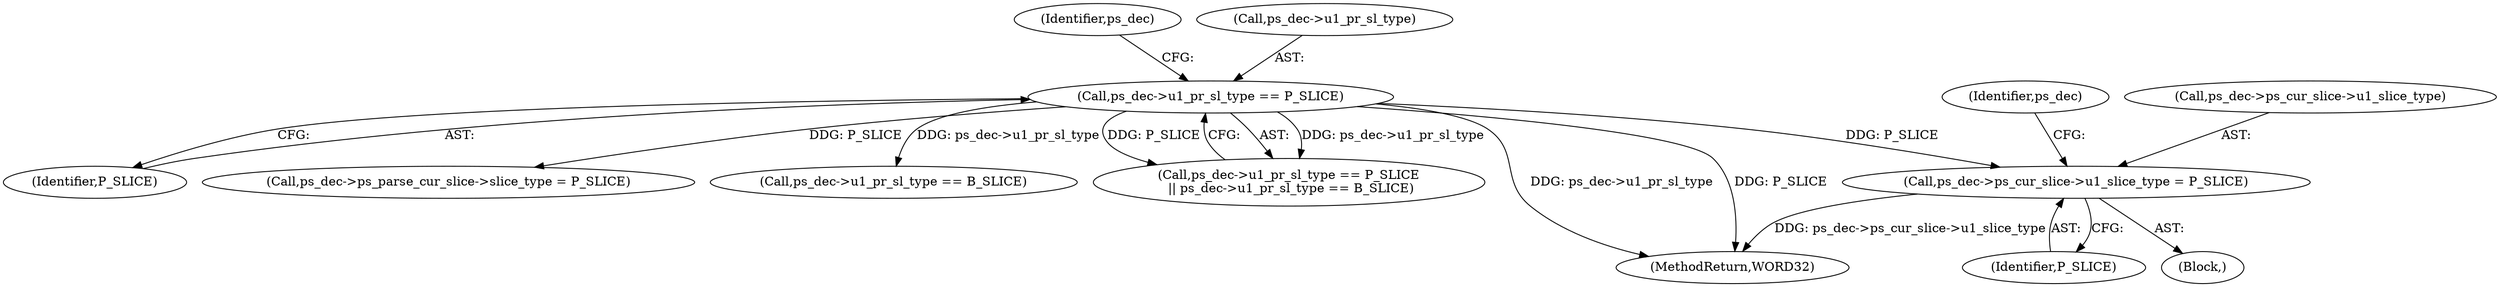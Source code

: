 digraph "0_Android_a78887bcffbc2995cf9ed72e0697acf560875e9e_1@pointer" {
"1000920" [label="(Call,ps_dec->ps_cur_slice->u1_slice_type = P_SLICE)"];
"1000601" [label="(Call,ps_dec->u1_pr_sl_type == P_SLICE)"];
"1000600" [label="(Call,ps_dec->u1_pr_sl_type == P_SLICE\n || ps_dec->u1_pr_sl_type == B_SLICE)"];
"1000608" [label="(Identifier,ps_dec)"];
"1000605" [label="(Identifier,P_SLICE)"];
"1000927" [label="(Call,ps_dec->ps_parse_cur_slice->slice_type = P_SLICE)"];
"1000601" [label="(Call,ps_dec->u1_pr_sl_type == P_SLICE)"];
"1000606" [label="(Call,ps_dec->u1_pr_sl_type == B_SLICE)"];
"1000930" [label="(Identifier,ps_dec)"];
"1001350" [label="(MethodReturn,WORD32)"];
"1000136" [label="(Block,)"];
"1000602" [label="(Call,ps_dec->u1_pr_sl_type)"];
"1000920" [label="(Call,ps_dec->ps_cur_slice->u1_slice_type = P_SLICE)"];
"1000926" [label="(Identifier,P_SLICE)"];
"1000921" [label="(Call,ps_dec->ps_cur_slice->u1_slice_type)"];
"1000920" -> "1000136"  [label="AST: "];
"1000920" -> "1000926"  [label="CFG: "];
"1000921" -> "1000920"  [label="AST: "];
"1000926" -> "1000920"  [label="AST: "];
"1000930" -> "1000920"  [label="CFG: "];
"1000920" -> "1001350"  [label="DDG: ps_dec->ps_cur_slice->u1_slice_type"];
"1000601" -> "1000920"  [label="DDG: P_SLICE"];
"1000601" -> "1000600"  [label="AST: "];
"1000601" -> "1000605"  [label="CFG: "];
"1000602" -> "1000601"  [label="AST: "];
"1000605" -> "1000601"  [label="AST: "];
"1000608" -> "1000601"  [label="CFG: "];
"1000600" -> "1000601"  [label="CFG: "];
"1000601" -> "1001350"  [label="DDG: ps_dec->u1_pr_sl_type"];
"1000601" -> "1001350"  [label="DDG: P_SLICE"];
"1000601" -> "1000600"  [label="DDG: ps_dec->u1_pr_sl_type"];
"1000601" -> "1000600"  [label="DDG: P_SLICE"];
"1000601" -> "1000606"  [label="DDG: ps_dec->u1_pr_sl_type"];
"1000601" -> "1000927"  [label="DDG: P_SLICE"];
}
